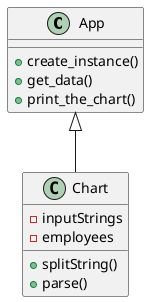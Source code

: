 @startuml

class App{
    +create_instance()
    +get_data()
    +print_the_chart()
}

App <|-- Chart

class Chart{
    'array list
    -inputStrings
    'array
    -employees
    +splitString()
    +parse()
}
@enduml